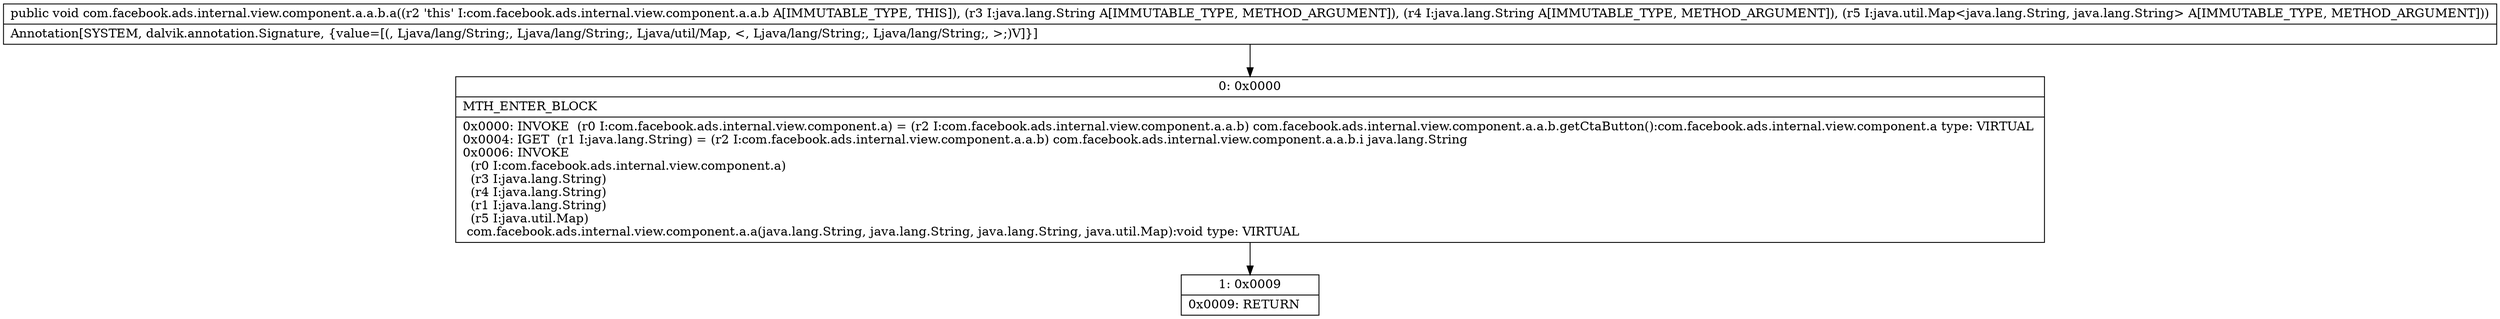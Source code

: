 digraph "CFG forcom.facebook.ads.internal.view.component.a.a.b.a(Ljava\/lang\/String;Ljava\/lang\/String;Ljava\/util\/Map;)V" {
Node_0 [shape=record,label="{0\:\ 0x0000|MTH_ENTER_BLOCK\l|0x0000: INVOKE  (r0 I:com.facebook.ads.internal.view.component.a) = (r2 I:com.facebook.ads.internal.view.component.a.a.b) com.facebook.ads.internal.view.component.a.a.b.getCtaButton():com.facebook.ads.internal.view.component.a type: VIRTUAL \l0x0004: IGET  (r1 I:java.lang.String) = (r2 I:com.facebook.ads.internal.view.component.a.a.b) com.facebook.ads.internal.view.component.a.a.b.i java.lang.String \l0x0006: INVOKE  \l  (r0 I:com.facebook.ads.internal.view.component.a)\l  (r3 I:java.lang.String)\l  (r4 I:java.lang.String)\l  (r1 I:java.lang.String)\l  (r5 I:java.util.Map)\l com.facebook.ads.internal.view.component.a.a(java.lang.String, java.lang.String, java.lang.String, java.util.Map):void type: VIRTUAL \l}"];
Node_1 [shape=record,label="{1\:\ 0x0009|0x0009: RETURN   \l}"];
MethodNode[shape=record,label="{public void com.facebook.ads.internal.view.component.a.a.b.a((r2 'this' I:com.facebook.ads.internal.view.component.a.a.b A[IMMUTABLE_TYPE, THIS]), (r3 I:java.lang.String A[IMMUTABLE_TYPE, METHOD_ARGUMENT]), (r4 I:java.lang.String A[IMMUTABLE_TYPE, METHOD_ARGUMENT]), (r5 I:java.util.Map\<java.lang.String, java.lang.String\> A[IMMUTABLE_TYPE, METHOD_ARGUMENT]))  | Annotation[SYSTEM, dalvik.annotation.Signature, \{value=[(, Ljava\/lang\/String;, Ljava\/lang\/String;, Ljava\/util\/Map, \<, Ljava\/lang\/String;, Ljava\/lang\/String;, \>;)V]\}]\l}"];
MethodNode -> Node_0;
Node_0 -> Node_1;
}

